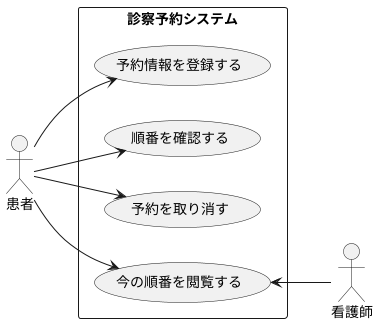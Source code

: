 @startuml ユースケース図
    left to right direction
    actor 患者 as kan
    actor 看護師 as ns
    rectangle 診察予約システム{
        usecase 予約情報を登録する as res
        ' usecase 電話番号 as  tel
        ' usecase 名前 as name
        usecase 順番を確認する as conf
        usecase 予約を取り消す as del
        ' usecase 患者番号を一つ増やす as inc
        usecase 今の順番を閲覧する as look
    }
    kan --> res
    ' tel -up-|> res
    ' name -up-|> res
    kan --> conf
    kan --> del
    ' inc <-- ns
    look <-- ns 
    look <-- kan 
    
@enduml